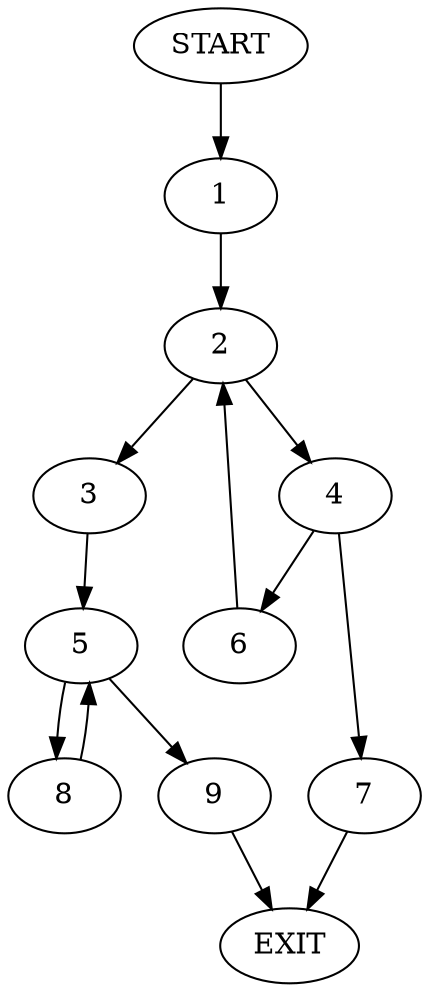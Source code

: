 digraph {
0 [label="START"]
10 [label="EXIT"]
0 -> 1
1 -> 2
2 -> 3
2 -> 4
3 -> 5
4 -> 6
4 -> 7
6 -> 2
7 -> 10
5 -> 8
5 -> 9
8 -> 5
9 -> 10
}
